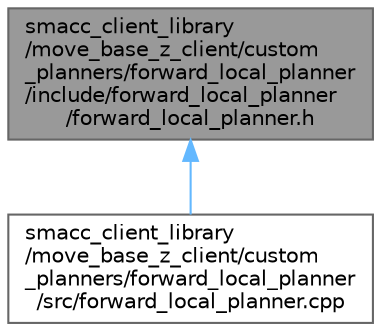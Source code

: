 digraph "smacc_client_library/move_base_z_client/custom_planners/forward_local_planner/include/forward_local_planner/forward_local_planner.h"
{
 // LATEX_PDF_SIZE
  bgcolor="transparent";
  edge [fontname=Helvetica,fontsize=10,labelfontname=Helvetica,labelfontsize=10];
  node [fontname=Helvetica,fontsize=10,shape=box,height=0.2,width=0.4];
  Node1 [label="smacc_client_library\l/move_base_z_client/custom\l_planners/forward_local_planner\l/include/forward_local_planner\l/forward_local_planner.h",height=0.2,width=0.4,color="gray40", fillcolor="grey60", style="filled", fontcolor="black",tooltip=" "];
  Node1 -> Node2 [dir="back",color="steelblue1",style="solid"];
  Node2 [label="smacc_client_library\l/move_base_z_client/custom\l_planners/forward_local_planner\l/src/forward_local_planner.cpp",height=0.2,width=0.4,color="grey40", fillcolor="white", style="filled",URL="$forward__local__planner_8cpp.html",tooltip=" "];
}
